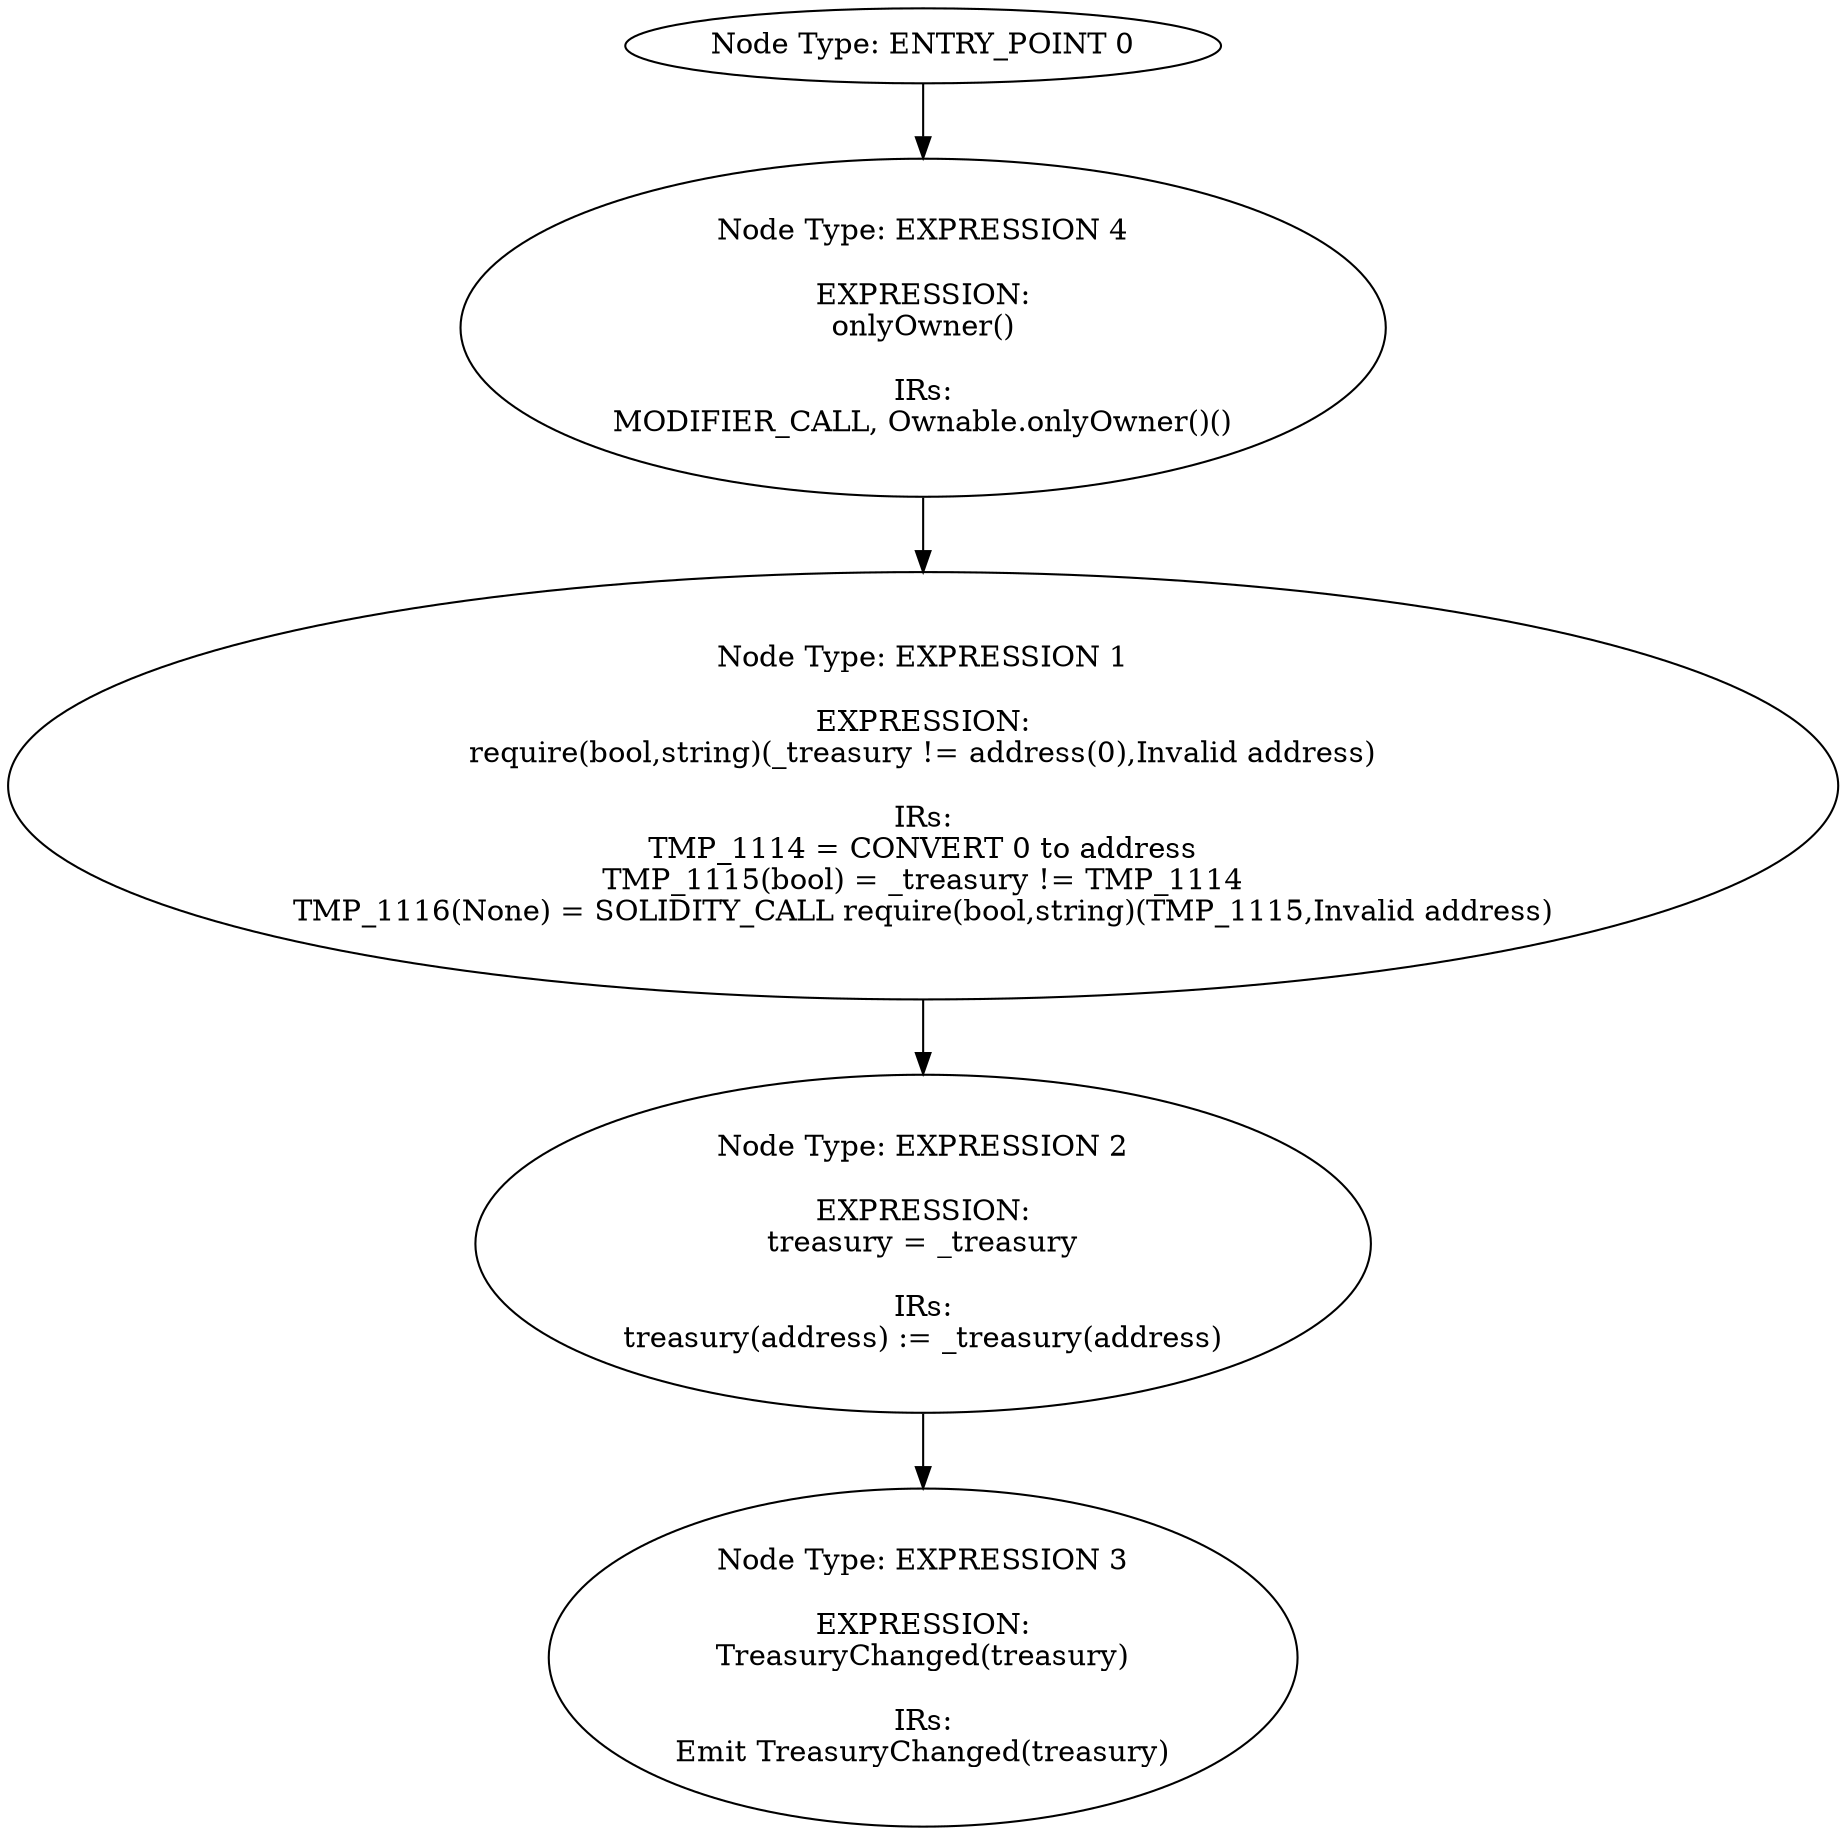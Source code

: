 digraph{
0[label="Node Type: ENTRY_POINT 0
"];
0->4;
1[label="Node Type: EXPRESSION 1

EXPRESSION:
require(bool,string)(_treasury != address(0),Invalid address)

IRs:
TMP_1114 = CONVERT 0 to address
TMP_1115(bool) = _treasury != TMP_1114
TMP_1116(None) = SOLIDITY_CALL require(bool,string)(TMP_1115,Invalid address)"];
1->2;
2[label="Node Type: EXPRESSION 2

EXPRESSION:
treasury = _treasury

IRs:
treasury(address) := _treasury(address)"];
2->3;
3[label="Node Type: EXPRESSION 3

EXPRESSION:
TreasuryChanged(treasury)

IRs:
Emit TreasuryChanged(treasury)"];
4[label="Node Type: EXPRESSION 4

EXPRESSION:
onlyOwner()

IRs:
MODIFIER_CALL, Ownable.onlyOwner()()"];
4->1;
}
